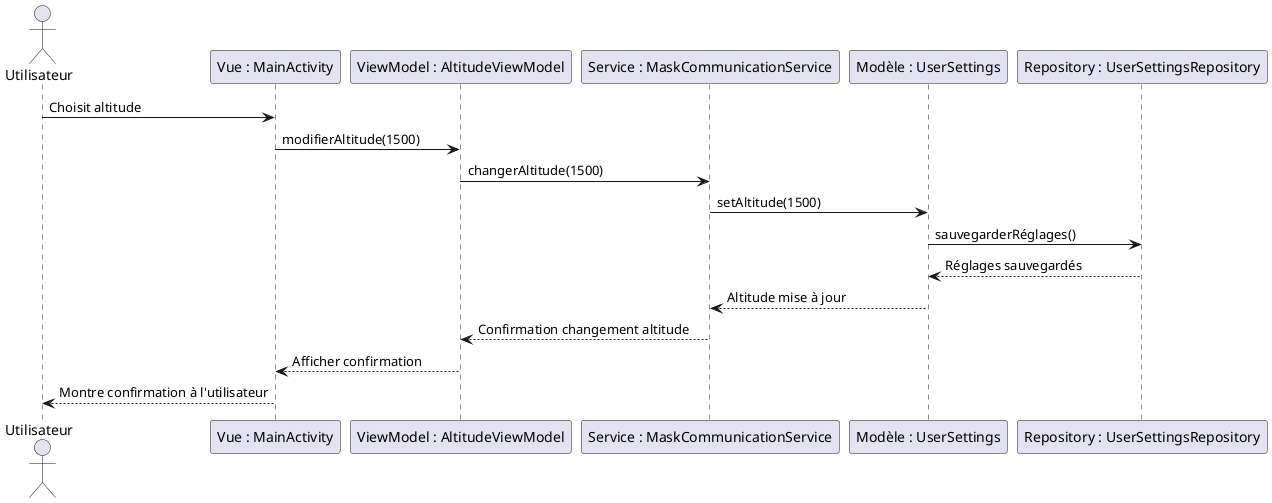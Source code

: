 @startuml

actor Utilisateur as user
participant "Vue : MainActivity" as view
participant "ViewModel : AltitudeViewModel" as viewModel
participant "Service : MaskCommunicationService" as service
participant "Modèle : UserSettings" as model
participant "Repository : UserSettingsRepository" as repo

user -> view : Choisit altitude
view -> viewModel : modifierAltitude(1500)
viewModel -> service : changerAltitude(1500)
service -> model : setAltitude(1500)
model -> repo : sauvegarderRéglages()
repo --> model : Réglages sauvegardés
model --> service : Altitude mise à jour
service --> viewModel : Confirmation changement altitude
viewModel --> view : Afficher confirmation
view --> user : Montre confirmation à l'utilisateur

@enduml
